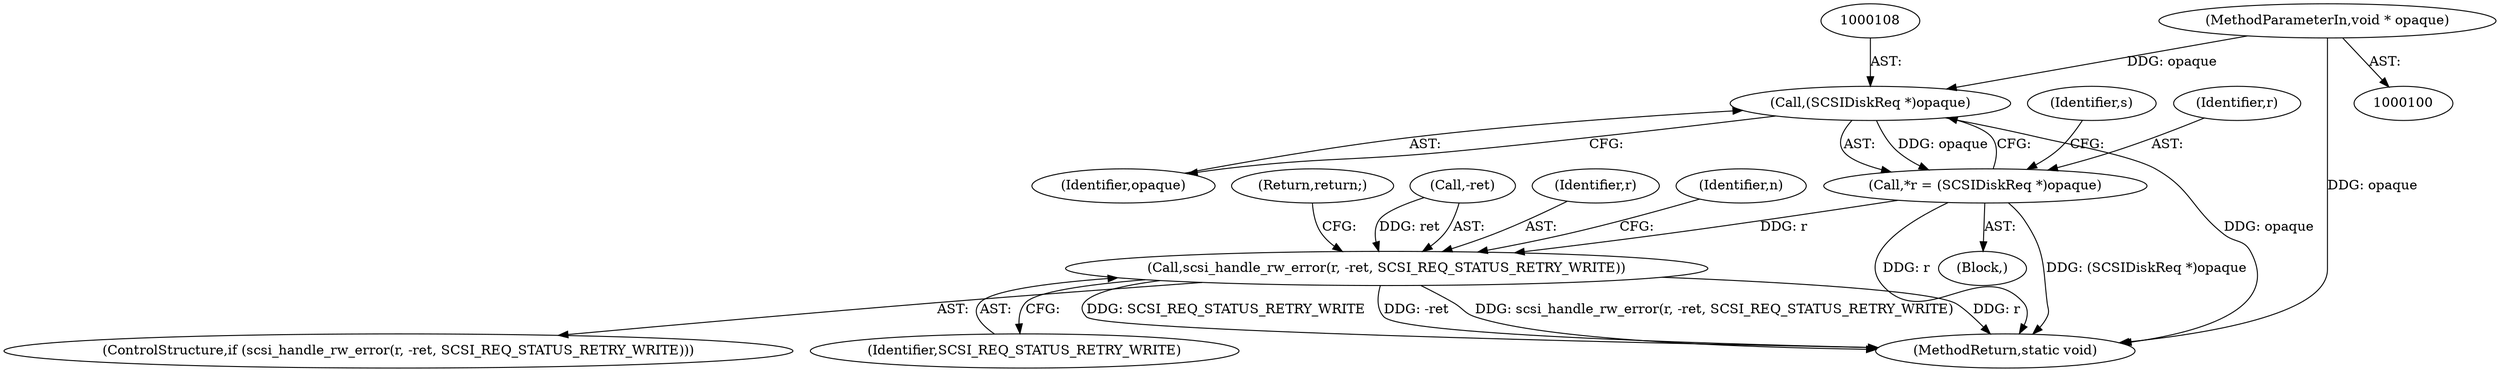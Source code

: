 digraph "0_qemu_103b40f51e4012b3b0ad20f615562a1806d7f49a_1@pointer" {
"1000101" [label="(MethodParameterIn,void * opaque)"];
"1000107" [label="(Call,(SCSIDiskReq *)opaque)"];
"1000105" [label="(Call,*r = (SCSIDiskReq *)opaque)"];
"1000151" [label="(Call,scsi_handle_rw_error(r, -ret, SCSI_REQ_STATUS_RETRY_WRITE))"];
"1000159" [label="(Identifier,n)"];
"1000228" [label="(MethodReturn,static void)"];
"1000101" [label="(MethodParameterIn,void * opaque)"];
"1000155" [label="(Identifier,SCSI_REQ_STATUS_RETRY_WRITE)"];
"1000109" [label="(Identifier,opaque)"];
"1000105" [label="(Call,*r = (SCSIDiskReq *)opaque)"];
"1000112" [label="(Identifier,s)"];
"1000151" [label="(Call,scsi_handle_rw_error(r, -ret, SCSI_REQ_STATUS_RETRY_WRITE))"];
"1000150" [label="(ControlStructure,if (scsi_handle_rw_error(r, -ret, SCSI_REQ_STATUS_RETRY_WRITE)))"];
"1000157" [label="(Return,return;)"];
"1000153" [label="(Call,-ret)"];
"1000103" [label="(Block,)"];
"1000106" [label="(Identifier,r)"];
"1000152" [label="(Identifier,r)"];
"1000107" [label="(Call,(SCSIDiskReq *)opaque)"];
"1000101" -> "1000100"  [label="AST: "];
"1000101" -> "1000228"  [label="DDG: opaque"];
"1000101" -> "1000107"  [label="DDG: opaque"];
"1000107" -> "1000105"  [label="AST: "];
"1000107" -> "1000109"  [label="CFG: "];
"1000108" -> "1000107"  [label="AST: "];
"1000109" -> "1000107"  [label="AST: "];
"1000105" -> "1000107"  [label="CFG: "];
"1000107" -> "1000228"  [label="DDG: opaque"];
"1000107" -> "1000105"  [label="DDG: opaque"];
"1000105" -> "1000103"  [label="AST: "];
"1000106" -> "1000105"  [label="AST: "];
"1000112" -> "1000105"  [label="CFG: "];
"1000105" -> "1000228"  [label="DDG: (SCSIDiskReq *)opaque"];
"1000105" -> "1000228"  [label="DDG: r"];
"1000105" -> "1000151"  [label="DDG: r"];
"1000151" -> "1000150"  [label="AST: "];
"1000151" -> "1000155"  [label="CFG: "];
"1000152" -> "1000151"  [label="AST: "];
"1000153" -> "1000151"  [label="AST: "];
"1000155" -> "1000151"  [label="AST: "];
"1000157" -> "1000151"  [label="CFG: "];
"1000159" -> "1000151"  [label="CFG: "];
"1000151" -> "1000228"  [label="DDG: scsi_handle_rw_error(r, -ret, SCSI_REQ_STATUS_RETRY_WRITE)"];
"1000151" -> "1000228"  [label="DDG: r"];
"1000151" -> "1000228"  [label="DDG: SCSI_REQ_STATUS_RETRY_WRITE"];
"1000151" -> "1000228"  [label="DDG: -ret"];
"1000153" -> "1000151"  [label="DDG: ret"];
}
